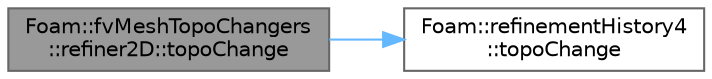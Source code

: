 digraph "Foam::fvMeshTopoChangers::refiner2D::topoChange"
{
 // LATEX_PDF_SIZE
  bgcolor="transparent";
  edge [fontname=Helvetica,fontsize=10,labelfontname=Helvetica,labelfontsize=10];
  node [fontname=Helvetica,fontsize=10,shape=box,height=0.2,width=0.4];
  rankdir="LR";
  Node1 [id="Node000001",label="Foam::fvMeshTopoChangers\l::refiner2D::topoChange",height=0.2,width=0.4,color="gray40", fillcolor="grey60", style="filled", fontcolor="black",tooltip=" "];
  Node1 -> Node2 [id="edge1_Node000001_Node000002",color="steelblue1",style="solid",tooltip=" "];
  Node2 [id="Node000002",label="Foam::refinementHistory4\l::topoChange",height=0.2,width=0.4,color="grey40", fillcolor="white", style="filled",URL="$classFoam_1_1refinementHistory4.html#a120421169c8c76ccc2a463ef2d6d26ef",tooltip=" "];
}
